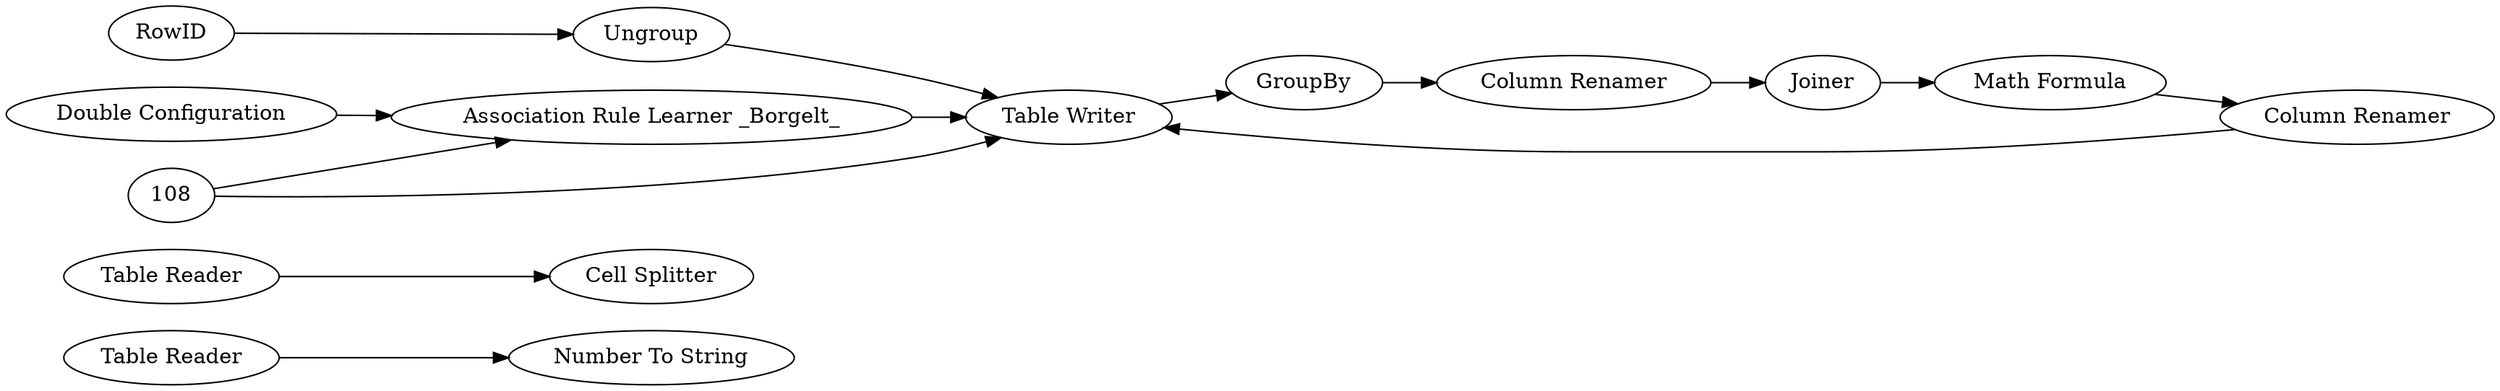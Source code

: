 digraph {
	122 [label="Number To String"]
	123 [label="Cell Splitter"]
	124 [label="Table Reader"]
	125 [label="Table Reader"]
	110 [label="Association Rule Learner _Borgelt_"]
	31 [label=RowID]
	33 [label=Ungroup]
	35 [label=GroupBy]
	113 [label="Math Formula"]
	115 [label=Joiner]
	116 [label=Joiner]
	117 [label="Column Renamer"]
	118 [label="Column Renamer"]
	114 [label="Double Configuration"]
	115 [label="Table Writer"]
	124 -> 123
	125 -> 122
	31 -> 33
	33 -> 115
	35 -> 117
	113 -> 118
	115 -> 35
	116 -> 113
	117 -> 116
	108 -> 110
	108 -> 115
	110 -> 115
	118 -> 115
	114 -> 110
	rankdir=LR
}
